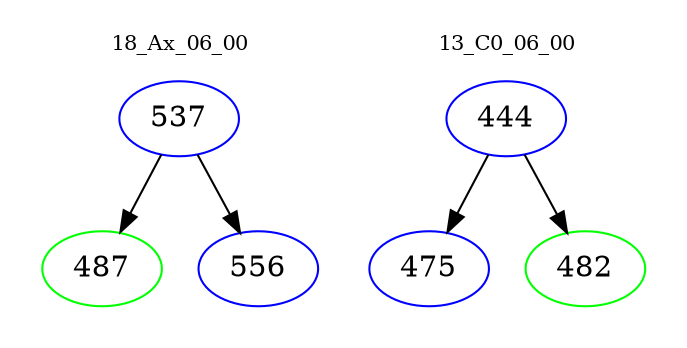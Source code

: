 digraph{
subgraph cluster_0 {
color = white
label = "18_Ax_06_00";
fontsize=10;
T0_537 [label="537", color="blue"]
T0_537 -> T0_487 [color="black"]
T0_487 [label="487", color="green"]
T0_537 -> T0_556 [color="black"]
T0_556 [label="556", color="blue"]
}
subgraph cluster_1 {
color = white
label = "13_C0_06_00";
fontsize=10;
T1_444 [label="444", color="blue"]
T1_444 -> T1_475 [color="black"]
T1_475 [label="475", color="blue"]
T1_444 -> T1_482 [color="black"]
T1_482 [label="482", color="green"]
}
}
